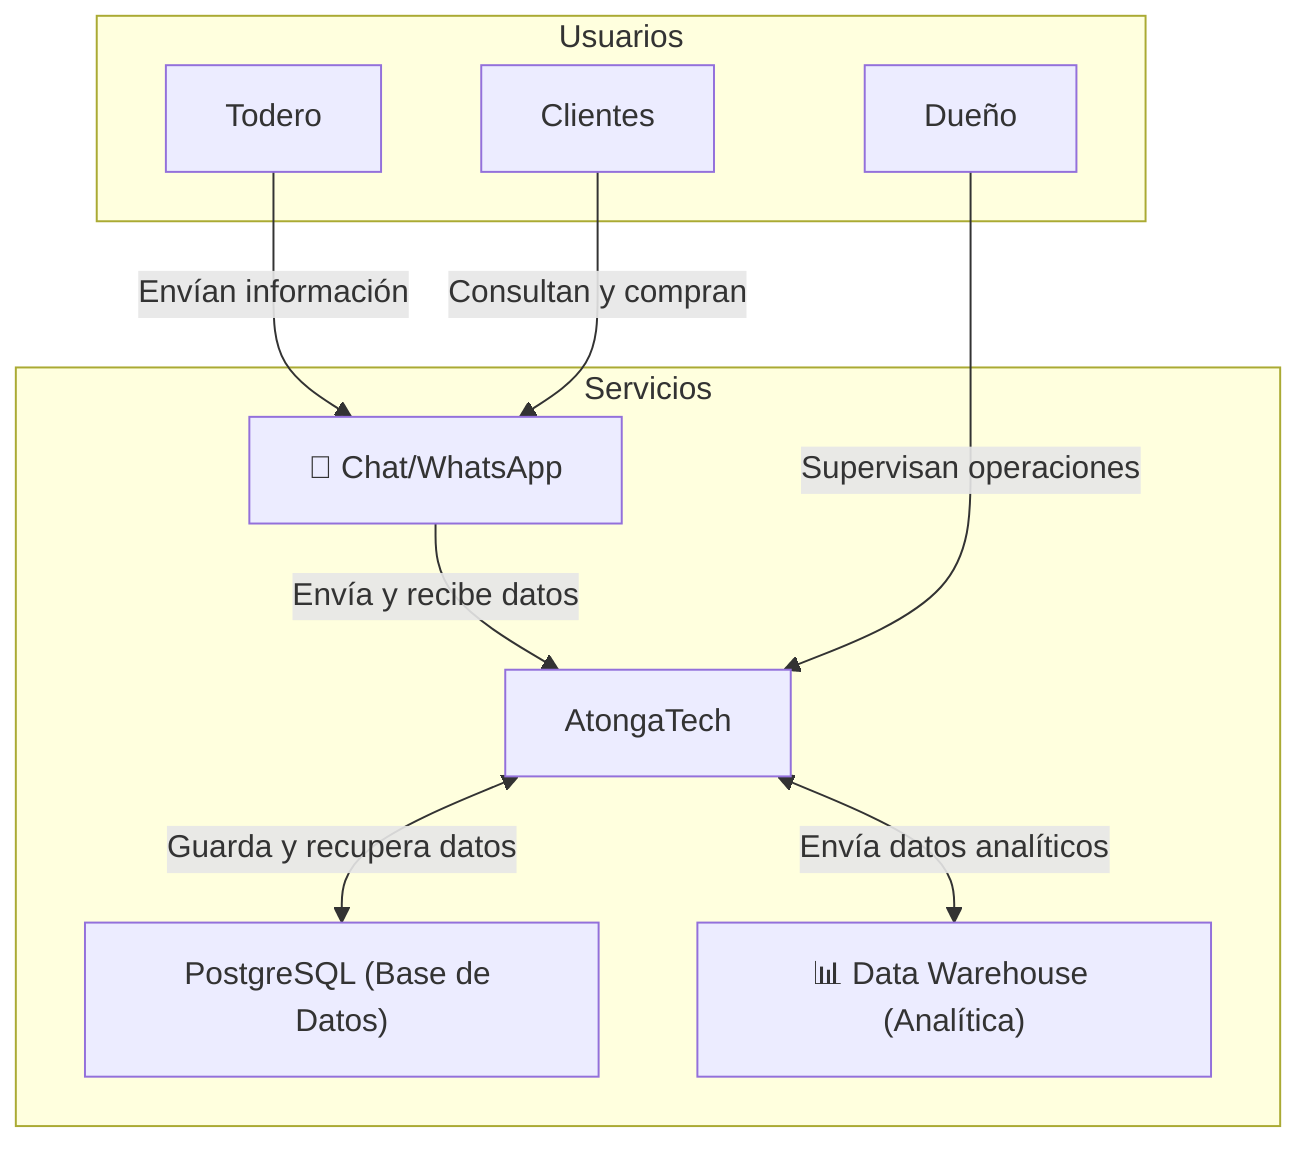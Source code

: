 ---
config:
    theme: default
---
graph TD;
    subgraph Usuarios
        Comerciantes["Todero"];
        Clientes["Clientes"];
        Admins["Dueño"];
    end

    subgraph Servicios
        Chat["💬 Chat/WhatsApp"];
        Plataforma["AtongaTech"];
        DB["PostgreSQL (Base de Datos)"];
        DataWarehouse["📊 Data Warehouse (Analítica)"];
    end

    Comerciantes -- Envían información --> Chat;
    Clientes -- Consultan y compran --> Chat;
    
    Chat -- Envía y recibe datos --> Plataforma;
    Plataforma <-- Guarda y recupera datos --> DB;
    Plataforma <-- Envía datos analíticos --> DataWarehouse;
    Admins -- Supervisan operaciones --> Plataforma;